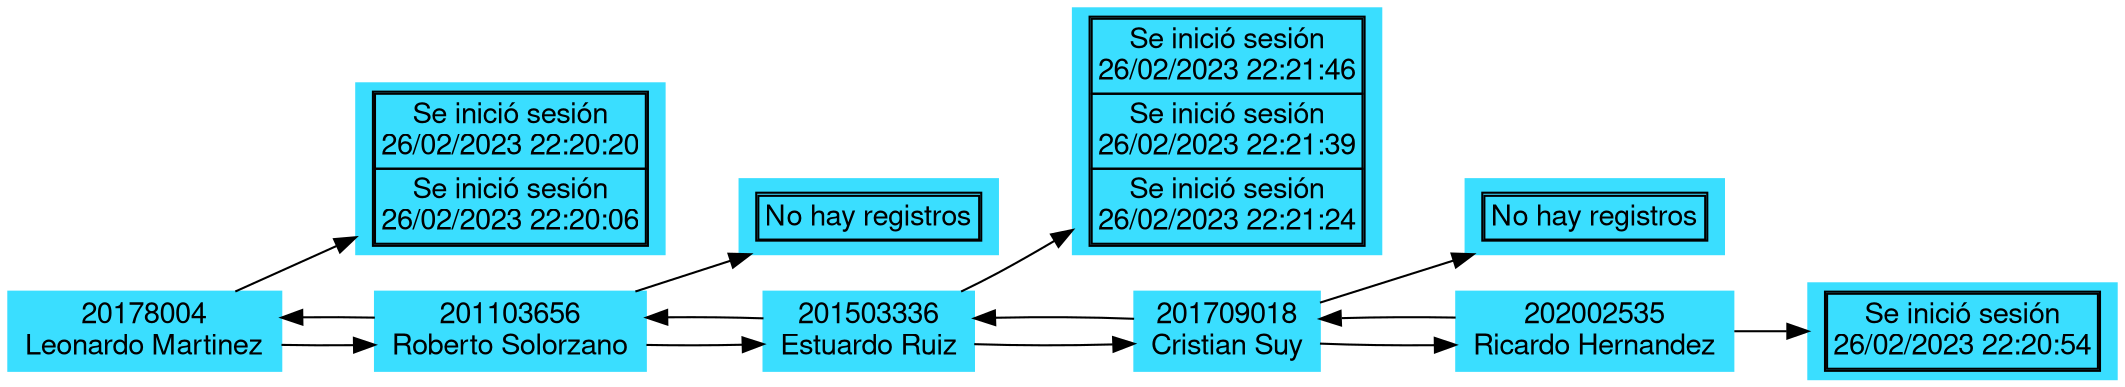 digraph G {
node[shape=rectangle style=filled pencolor="#00000" color="#3ADEFF" fontname="Helvetica,Arial"];
rankdir=LR;
N0[label="20178004\nLeonardo Martinez"];
B0[label=<<table cellspacing="0"><tr><td>Se inició sesión<br/>26/02/2023 22:20:20</td></tr>
<tr><td>Se inició sesión<br/>26/02/2023 22:20:06</td></tr></table>>]
N1[label="201103656\nRoberto Solorzano"];
B1[label=<<table cellspacing="0"><tr><td>No hay registros</td></tr></table>>]
N2[label="201503336\nEstuardo Ruiz"];
B2[label=<<table cellspacing="0"><tr><td>Se inició sesión<br/>26/02/2023 22:21:46</td></tr>
<tr><td>Se inició sesión<br/>26/02/2023 22:21:39</td></tr>
<tr><td>Se inició sesión<br/>26/02/2023 22:21:24</td></tr></table>>]
N3[label="201709018\nCristian Suy"];
B3[label=<<table cellspacing="0"><tr><td>No hay registros</td></tr></table>>]
N4[label="202002535\nRicardo Hernandez"];
B4[label=<<table cellspacing="0"><tr><td>Se inició sesión<br/>26/02/2023 22:20:54</td></tr></table>>]
N0->N1->N2->N3->N4
N4->N3->N2->N1->N0
N0-> B0
N1-> B1
N2-> B2
N3-> B3
N4-> B4
}